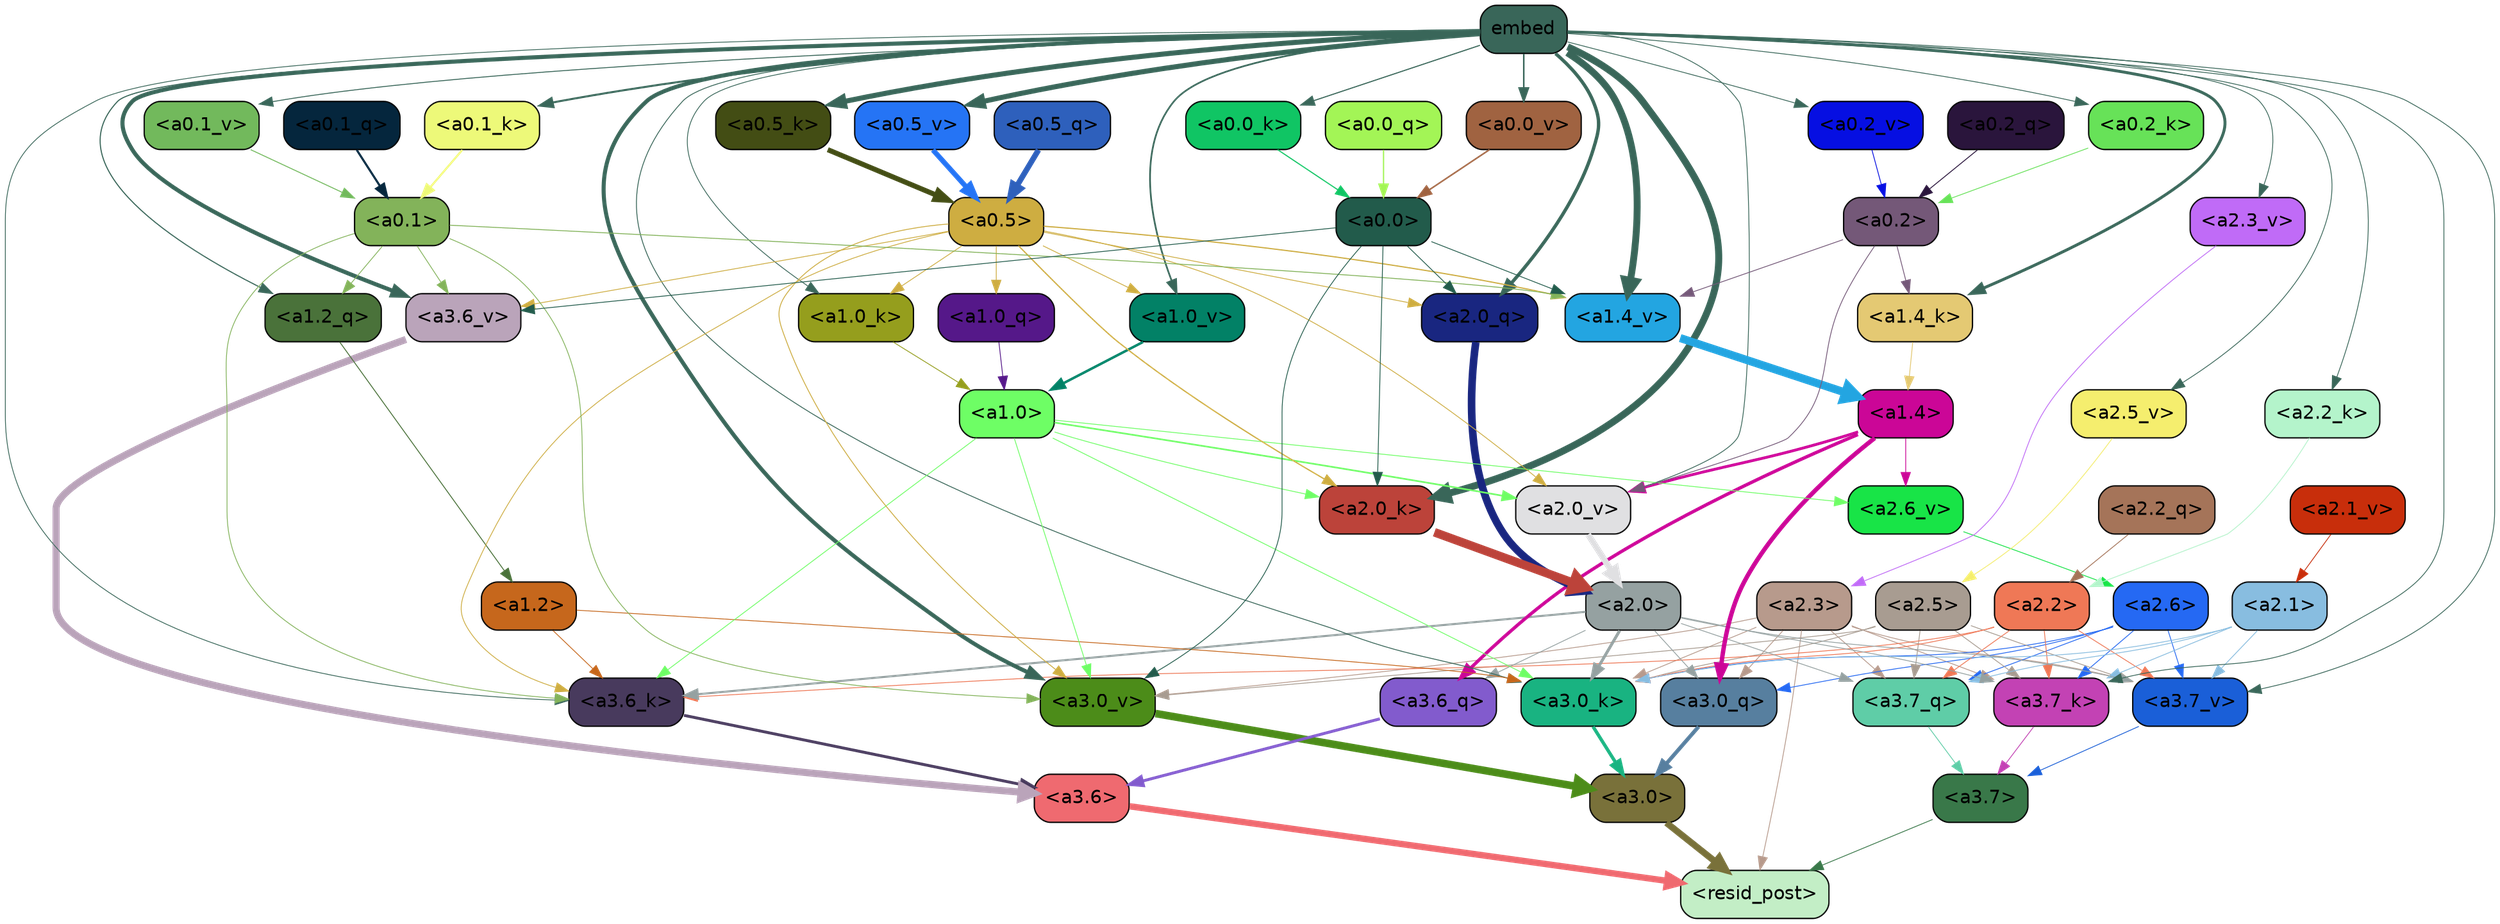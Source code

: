 strict digraph "" {
	graph [bgcolor=transparent,
		layout=dot,
		overlap=false,
		splines=true
	];
	"<a3.7>"	[color=black,
		fillcolor="#397849",
		fontname=Helvetica,
		shape=box,
		style="filled, rounded"];
	"<resid_post>"	[color=black,
		fillcolor="#c3eec6",
		fontname=Helvetica,
		shape=box,
		style="filled, rounded"];
	"<a3.7>" -> "<resid_post>"	[color="#397849",
		penwidth=0.6];
	"<a3.6>"	[color=black,
		fillcolor="#ef6a70",
		fontname=Helvetica,
		shape=box,
		style="filled, rounded"];
	"<a3.6>" -> "<resid_post>"	[color="#ef6a70",
		penwidth=4.7534414529800415];
	"<a3.0>"	[color=black,
		fillcolor="#79713a",
		fontname=Helvetica,
		shape=box,
		style="filled, rounded"];
	"<a3.0>" -> "<resid_post>"	[color="#79713a",
		penwidth=4.898576855659485];
	"<a2.3>"	[color=black,
		fillcolor="#b79a8c",
		fontname=Helvetica,
		shape=box,
		style="filled, rounded"];
	"<a2.3>" -> "<resid_post>"	[color="#b79a8c",
		penwidth=0.6];
	"<a3.7_q>"	[color=black,
		fillcolor="#5fcda7",
		fontname=Helvetica,
		shape=box,
		style="filled, rounded"];
	"<a2.3>" -> "<a3.7_q>"	[color="#b79a8c",
		penwidth=0.6];
	"<a3.0_q>"	[color=black,
		fillcolor="#577f9f",
		fontname=Helvetica,
		shape=box,
		style="filled, rounded"];
	"<a2.3>" -> "<a3.0_q>"	[color="#b79a8c",
		penwidth=0.6];
	"<a3.7_k>"	[color=black,
		fillcolor="#c342b4",
		fontname=Helvetica,
		shape=box,
		style="filled, rounded"];
	"<a2.3>" -> "<a3.7_k>"	[color="#b79a8c",
		penwidth=0.6];
	"<a3.0_k>"	[color=black,
		fillcolor="#19b381",
		fontname=Helvetica,
		shape=box,
		style="filled, rounded"];
	"<a2.3>" -> "<a3.0_k>"	[color="#b79a8c",
		penwidth=0.6];
	"<a3.7_v>"	[color=black,
		fillcolor="#1a5fd8",
		fontname=Helvetica,
		shape=box,
		style="filled, rounded"];
	"<a2.3>" -> "<a3.7_v>"	[color="#b79a8c",
		penwidth=0.6];
	"<a3.0_v>"	[color=black,
		fillcolor="#4c8c19",
		fontname=Helvetica,
		shape=box,
		style="filled, rounded"];
	"<a2.3>" -> "<a3.0_v>"	[color="#b79a8c",
		penwidth=0.6];
	"<a3.7_q>" -> "<a3.7>"	[color="#5fcda7",
		penwidth=0.6];
	"<a3.6_q>"	[color=black,
		fillcolor="#825bcd",
		fontname=Helvetica,
		shape=box,
		style="filled, rounded"];
	"<a3.6_q>" -> "<a3.6>"	[color="#825bcd",
		penwidth=2.160832464694977];
	"<a3.0_q>" -> "<a3.0>"	[color="#577f9f",
		penwidth=2.870753765106201];
	"<a3.7_k>" -> "<a3.7>"	[color="#c342b4",
		penwidth=0.6];
	"<a3.6_k>"	[color=black,
		fillcolor="#483a5d",
		fontname=Helvetica,
		shape=box,
		style="filled, rounded"];
	"<a3.6_k>" -> "<a3.6>"	[color="#483a5d",
		penwidth=2.13908451795578];
	"<a3.0_k>" -> "<a3.0>"	[color="#19b381",
		penwidth=2.520303964614868];
	"<a3.7_v>" -> "<a3.7>"	[color="#1a5fd8",
		penwidth=0.6];
	"<a3.6_v>"	[color=black,
		fillcolor="#baa4ba",
		fontname=Helvetica,
		shape=box,
		style="filled, rounded"];
	"<a3.6_v>" -> "<a3.6>"	[color="#baa4ba",
		penwidth=5.297133803367615];
	"<a3.0_v>" -> "<a3.0>"	[color="#4c8c19",
		penwidth=5.680712580680847];
	"<a2.6>"	[color=black,
		fillcolor="#2569f3",
		fontname=Helvetica,
		shape=box,
		style="filled, rounded"];
	"<a2.6>" -> "<a3.7_q>"	[color="#2569f3",
		penwidth=0.6];
	"<a2.6>" -> "<a3.0_q>"	[color="#2569f3",
		penwidth=0.6];
	"<a2.6>" -> "<a3.7_k>"	[color="#2569f3",
		penwidth=0.6];
	"<a2.6>" -> "<a3.0_k>"	[color="#2569f3",
		penwidth=0.6];
	"<a2.6>" -> "<a3.7_v>"	[color="#2569f3",
		penwidth=0.6];
	"<a2.5>"	[color=black,
		fillcolor="#a89c91",
		fontname=Helvetica,
		shape=box,
		style="filled, rounded"];
	"<a2.5>" -> "<a3.7_q>"	[color="#a89c91",
		penwidth=0.6];
	"<a2.5>" -> "<a3.7_k>"	[color="#a89c91",
		penwidth=0.6];
	"<a2.5>" -> "<a3.0_k>"	[color="#a89c91",
		penwidth=0.6];
	"<a2.5>" -> "<a3.7_v>"	[color="#a89c91",
		penwidth=0.6];
	"<a2.5>" -> "<a3.0_v>"	[color="#a89c91",
		penwidth=0.6];
	"<a2.2>"	[color=black,
		fillcolor="#ef7856",
		fontname=Helvetica,
		shape=box,
		style="filled, rounded"];
	"<a2.2>" -> "<a3.7_q>"	[color="#ef7856",
		penwidth=0.6];
	"<a2.2>" -> "<a3.7_k>"	[color="#ef7856",
		penwidth=0.6];
	"<a2.2>" -> "<a3.6_k>"	[color="#ef7856",
		penwidth=0.6];
	"<a2.2>" -> "<a3.0_k>"	[color="#ef7856",
		penwidth=0.6];
	"<a2.2>" -> "<a3.7_v>"	[color="#ef7856",
		penwidth=0.6];
	"<a2.1>"	[color=black,
		fillcolor="#88bde0",
		fontname=Helvetica,
		shape=box,
		style="filled, rounded"];
	"<a2.1>" -> "<a3.7_q>"	[color="#88bde0",
		penwidth=0.6];
	"<a2.1>" -> "<a3.7_k>"	[color="#88bde0",
		penwidth=0.6];
	"<a2.1>" -> "<a3.0_k>"	[color="#88bde0",
		penwidth=0.6];
	"<a2.1>" -> "<a3.7_v>"	[color="#88bde0",
		penwidth=0.6];
	"<a2.0>"	[color=black,
		fillcolor="#95a1a1",
		fontname=Helvetica,
		shape=box,
		style="filled, rounded"];
	"<a2.0>" -> "<a3.7_q>"	[color="#95a1a1",
		penwidth=0.6];
	"<a2.0>" -> "<a3.6_q>"	[color="#95a1a1",
		penwidth=0.6];
	"<a2.0>" -> "<a3.0_q>"	[color="#95a1a1",
		penwidth=0.6];
	"<a2.0>" -> "<a3.7_k>"	[color="#95a1a1",
		penwidth=0.6];
	"<a2.0>" -> "<a3.6_k>"	[color="#95a1a1",
		penwidth=1.4957321882247925];
	"<a2.0>" -> "<a3.0_k>"	[color="#95a1a1",
		penwidth=2.18752121925354];
	"<a2.0>" -> "<a3.7_v>"	[color="#95a1a1",
		penwidth=0.6];
	"<a1.4>"	[color=black,
		fillcolor="#cb0697",
		fontname=Helvetica,
		shape=box,
		style="filled, rounded"];
	"<a1.4>" -> "<a3.6_q>"	[color="#cb0697",
		penwidth=2.4829938411712646];
	"<a1.4>" -> "<a3.0_q>"	[color="#cb0697",
		penwidth=3.299744725227356];
	"<a2.6_v>"	[color=black,
		fillcolor="#18e447",
		fontname=Helvetica,
		shape=box,
		style="filled, rounded"];
	"<a1.4>" -> "<a2.6_v>"	[color="#cb0697",
		penwidth=0.6];
	"<a2.0_v>"	[color=black,
		fillcolor="#e0e0e2",
		fontname=Helvetica,
		shape=box,
		style="filled, rounded"];
	"<a1.4>" -> "<a2.0_v>"	[color="#cb0697",
		penwidth=2.092592429369688];
	embed	[color=black,
		fillcolor="#396659",
		fontname=Helvetica,
		shape=box,
		style="filled, rounded"];
	embed -> "<a3.7_k>"	[color="#396659",
		penwidth=0.6];
	embed -> "<a3.6_k>"	[color="#396659",
		penwidth=0.6];
	embed -> "<a3.0_k>"	[color="#396659",
		penwidth=0.6394047290086746];
	embed -> "<a3.7_v>"	[color="#396659",
		penwidth=0.6];
	embed -> "<a3.6_v>"	[color="#396659",
		penwidth=3.067279100418091];
	embed -> "<a3.0_v>"	[color="#396659",
		penwidth=3.0212591886520386];
	"<a2.0_q>"	[color=black,
		fillcolor="#192680",
		fontname=Helvetica,
		shape=box,
		style="filled, rounded"];
	embed -> "<a2.0_q>"	[color="#396659",
		penwidth=2.5355080366134644];
	"<a2.2_k>"	[color=black,
		fillcolor="#b4f4cb",
		fontname=Helvetica,
		shape=box,
		style="filled, rounded"];
	embed -> "<a2.2_k>"	[color="#396659",
		penwidth=0.6];
	"<a2.0_k>"	[color=black,
		fillcolor="#bc433a",
		fontname=Helvetica,
		shape=box,
		style="filled, rounded"];
	embed -> "<a2.0_k>"	[color="#396659",
		penwidth=5.2180726528167725];
	"<a2.5_v>"	[color=black,
		fillcolor="#f5ee6e",
		fontname=Helvetica,
		shape=box,
		style="filled, rounded"];
	embed -> "<a2.5_v>"	[color="#396659",
		penwidth=0.6];
	"<a2.3_v>"	[color=black,
		fillcolor="#c06bf7",
		fontname=Helvetica,
		shape=box,
		style="filled, rounded"];
	embed -> "<a2.3_v>"	[color="#396659",
		penwidth=0.6];
	embed -> "<a2.0_v>"	[color="#396659",
		penwidth=0.6];
	"<a1.2_q>"	[color=black,
		fillcolor="#4a723a",
		fontname=Helvetica,
		shape=box,
		style="filled, rounded"];
	embed -> "<a1.2_q>"	[color="#396659",
		penwidth=0.8094894886016846];
	"<a1.4_k>"	[color=black,
		fillcolor="#e4c973",
		fontname=Helvetica,
		shape=box,
		style="filled, rounded"];
	embed -> "<a1.4_k>"	[color="#396659",
		penwidth=2.1732678413391113];
	"<a1.0_k>"	[color=black,
		fillcolor="#959e1d",
		fontname=Helvetica,
		shape=box,
		style="filled, rounded"];
	embed -> "<a1.0_k>"	[color="#396659",
		penwidth=0.6];
	"<a1.4_v>"	[color=black,
		fillcolor="#23a5e1",
		fontname=Helvetica,
		shape=box,
		style="filled, rounded"];
	embed -> "<a1.4_v>"	[color="#396659",
		penwidth=5.162249565124512];
	"<a1.0_v>"	[color=black,
		fillcolor="#028166",
		fontname=Helvetica,
		shape=box,
		style="filled, rounded"];
	embed -> "<a1.0_v>"	[color="#396659",
		penwidth=1.26457279920578];
	"<a0.5_k>"	[color=black,
		fillcolor="#434d14",
		fontname=Helvetica,
		shape=box,
		style="filled, rounded"];
	embed -> "<a0.5_k>"	[color="#396659",
		penwidth=3.7953668534755707];
	"<a0.2_k>"	[color=black,
		fillcolor="#67e258",
		fontname=Helvetica,
		shape=box,
		style="filled, rounded"];
	embed -> "<a0.2_k>"	[color="#396659",
		penwidth=0.6];
	"<a0.1_k>"	[color=black,
		fillcolor="#edf979",
		fontname=Helvetica,
		shape=box,
		style="filled, rounded"];
	embed -> "<a0.1_k>"	[color="#396659",
		penwidth=1.4836058616638184];
	"<a0.0_k>"	[color=black,
		fillcolor="#10c564",
		fontname=Helvetica,
		shape=box,
		style="filled, rounded"];
	embed -> "<a0.0_k>"	[color="#396659",
		penwidth=0.8216803073883057];
	"<a0.5_v>"	[color=black,
		fillcolor="#2574f5",
		fontname=Helvetica,
		shape=box,
		style="filled, rounded"];
	embed -> "<a0.5_v>"	[color="#396659",
		penwidth=3.8054766058921814];
	"<a0.2_v>"	[color=black,
		fillcolor="#060fe2",
		fontname=Helvetica,
		shape=box,
		style="filled, rounded"];
	embed -> "<a0.2_v>"	[color="#396659",
		penwidth=0.6];
	"<a0.1_v>"	[color=black,
		fillcolor="#72b95c",
		fontname=Helvetica,
		shape=box,
		style="filled, rounded"];
	embed -> "<a0.1_v>"	[color="#396659",
		penwidth=0.6855058670043945];
	"<a0.0_v>"	[color=black,
		fillcolor="#a06341",
		fontname=Helvetica,
		shape=box,
		style="filled, rounded"];
	embed -> "<a0.0_v>"	[color="#396659",
		penwidth=1.1353206634521484];
	"<a1.2>"	[color=black,
		fillcolor="#c6671c",
		fontname=Helvetica,
		shape=box,
		style="filled, rounded"];
	"<a1.2>" -> "<a3.6_k>"	[color="#c6671c",
		penwidth=0.6];
	"<a1.2>" -> "<a3.0_k>"	[color="#c6671c",
		penwidth=0.6];
	"<a1.0>"	[color=black,
		fillcolor="#6efe65",
		fontname=Helvetica,
		shape=box,
		style="filled, rounded"];
	"<a1.0>" -> "<a3.6_k>"	[color="#6efe65",
		penwidth=0.6];
	"<a1.0>" -> "<a3.0_k>"	[color="#6efe65",
		penwidth=0.6];
	"<a1.0>" -> "<a3.0_v>"	[color="#6efe65",
		penwidth=0.6];
	"<a1.0>" -> "<a2.0_k>"	[color="#6efe65",
		penwidth=0.6];
	"<a1.0>" -> "<a2.6_v>"	[color="#6efe65",
		penwidth=0.6];
	"<a1.0>" -> "<a2.0_v>"	[color="#6efe65",
		penwidth=1.2132605910301208];
	"<a0.5>"	[color=black,
		fillcolor="#cead41",
		fontname=Helvetica,
		shape=box,
		style="filled, rounded"];
	"<a0.5>" -> "<a3.6_k>"	[color="#cead41",
		penwidth=0.6];
	"<a0.5>" -> "<a3.6_v>"	[color="#cead41",
		penwidth=0.6];
	"<a0.5>" -> "<a3.0_v>"	[color="#cead41",
		penwidth=0.648682102560997];
	"<a0.5>" -> "<a2.0_q>"	[color="#cead41",
		penwidth=0.6];
	"<a0.5>" -> "<a2.0_k>"	[color="#cead41",
		penwidth=0.9236047863960266];
	"<a0.5>" -> "<a2.0_v>"	[color="#cead41",
		penwidth=0.6];
	"<a1.0_q>"	[color=black,
		fillcolor="#551889",
		fontname=Helvetica,
		shape=box,
		style="filled, rounded"];
	"<a0.5>" -> "<a1.0_q>"	[color="#cead41",
		penwidth=0.6];
	"<a0.5>" -> "<a1.0_k>"	[color="#cead41",
		penwidth=0.6];
	"<a0.5>" -> "<a1.4_v>"	[color="#cead41",
		penwidth=0.8783596754074097];
	"<a0.5>" -> "<a1.0_v>"	[color="#cead41",
		penwidth=0.6];
	"<a0.1>"	[color=black,
		fillcolor="#83b35a",
		fontname=Helvetica,
		shape=box,
		style="filled, rounded"];
	"<a0.1>" -> "<a3.6_k>"	[color="#83b35a",
		penwidth=0.6];
	"<a0.1>" -> "<a3.6_v>"	[color="#83b35a",
		penwidth=0.6];
	"<a0.1>" -> "<a3.0_v>"	[color="#83b35a",
		penwidth=0.6];
	"<a0.1>" -> "<a1.2_q>"	[color="#83b35a",
		penwidth=0.6];
	"<a0.1>" -> "<a1.4_v>"	[color="#83b35a",
		penwidth=0.6490728855133057];
	"<a0.0>"	[color=black,
		fillcolor="#225b4b",
		fontname=Helvetica,
		shape=box,
		style="filled, rounded"];
	"<a0.0>" -> "<a3.6_v>"	[color="#225b4b",
		penwidth=0.6];
	"<a0.0>" -> "<a3.0_v>"	[color="#225b4b",
		penwidth=0.6];
	"<a0.0>" -> "<a2.0_q>"	[color="#225b4b",
		penwidth=0.6];
	"<a0.0>" -> "<a2.0_k>"	[color="#225b4b",
		penwidth=0.6];
	"<a0.0>" -> "<a1.4_v>"	[color="#225b4b",
		penwidth=0.6];
	"<a2.2_q>"	[color=black,
		fillcolor="#a57459",
		fontname=Helvetica,
		shape=box,
		style="filled, rounded"];
	"<a2.2_q>" -> "<a2.2>"	[color="#a57459",
		penwidth=0.6];
	"<a2.0_q>" -> "<a2.0>"	[color="#192680",
		penwidth=5.681910276412964];
	"<a2.2_k>" -> "<a2.2>"	[color="#b4f4cb",
		penwidth=0.6];
	"<a2.0_k>" -> "<a2.0>"	[color="#bc433a",
		penwidth=6.447777509689331];
	"<a2.6_v>" -> "<a2.6>"	[color="#18e447",
		penwidth=0.6];
	"<a2.5_v>" -> "<a2.5>"	[color="#f5ee6e",
		penwidth=0.6];
	"<a2.3_v>" -> "<a2.3>"	[color="#c06bf7",
		penwidth=0.6];
	"<a2.1_v>"	[color=black,
		fillcolor="#c82e0b",
		fontname=Helvetica,
		shape=box,
		style="filled, rounded"];
	"<a2.1_v>" -> "<a2.1>"	[color="#c82e0b",
		penwidth=0.6];
	"<a2.0_v>" -> "<a2.0>"	[color="#e0e0e2",
		penwidth=4.5695202350616455];
	"<a0.2>"	[color=black,
		fillcolor="#745878",
		fontname=Helvetica,
		shape=box,
		style="filled, rounded"];
	"<a0.2>" -> "<a2.0_v>"	[color="#745878",
		penwidth=0.6];
	"<a0.2>" -> "<a1.4_k>"	[color="#745878",
		penwidth=0.6];
	"<a0.2>" -> "<a1.4_v>"	[color="#745878",
		penwidth=0.6];
	"<a1.2_q>" -> "<a1.2>"	[color="#4a723a",
		penwidth=0.6769798994064331];
	"<a1.0_q>" -> "<a1.0>"	[color="#551889",
		penwidth=0.6];
	"<a1.4_k>" -> "<a1.4>"	[color="#e4c973",
		penwidth=0.6];
	"<a1.0_k>" -> "<a1.0>"	[color="#959e1d",
		penwidth=0.6];
	"<a1.4_v>" -> "<a1.4>"	[color="#23a5e1",
		penwidth=6.016597509384155];
	"<a1.0_v>" -> "<a1.0>"	[color="#028166",
		penwidth=1.8562973737716675];
	"<a0.5_q>"	[color=black,
		fillcolor="#2e60bc",
		fontname=Helvetica,
		shape=box,
		style="filled, rounded"];
	"<a0.5_q>" -> "<a0.5>"	[color="#2e60bc",
		penwidth=4.176325984299183];
	"<a0.2_q>"	[color=black,
		fillcolor="#2a153c",
		fontname=Helvetica,
		shape=box,
		style="filled, rounded"];
	"<a0.2_q>" -> "<a0.2>"	[color="#2a153c",
		penwidth=0.6484866142272949];
	"<a0.1_q>"	[color=black,
		fillcolor="#05263d",
		fontname=Helvetica,
		shape=box,
		style="filled, rounded"];
	"<a0.1_q>" -> "<a0.1>"	[color="#05263d",
		penwidth=1.571044921875];
	"<a0.0_q>"	[color=black,
		fillcolor="#a3f556",
		fontname=Helvetica,
		shape=box,
		style="filled, rounded"];
	"<a0.0_q>" -> "<a0.0>"	[color="#a3f556",
		penwidth=0.9426424503326416];
	"<a0.5_k>" -> "<a0.5>"	[color="#434d14",
		penwidth=3.7953722774982452];
	"<a0.2_k>" -> "<a0.2>"	[color="#67e258",
		penwidth=0.6];
	"<a0.1_k>" -> "<a0.1>"	[color="#edf979",
		penwidth=1.483607530593872];
	"<a0.0_k>" -> "<a0.0>"	[color="#10c564",
		penwidth=0.8216795921325684];
	"<a0.5_v>" -> "<a0.5>"	[color="#2574f5",
		penwidth=3.805475652217865];
	"<a0.2_v>" -> "<a0.2>"	[color="#060fe2",
		penwidth=0.6];
	"<a0.1_v>" -> "<a0.1>"	[color="#72b95c",
		penwidth=0.6855120658874512];
	"<a0.0_v>" -> "<a0.0>"	[color="#a06341",
		penwidth=1.1353182792663574];
}
